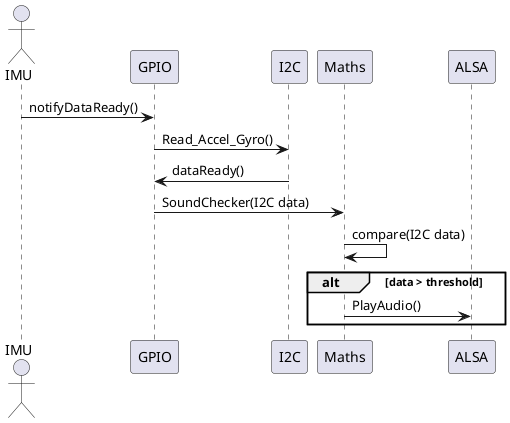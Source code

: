 @startuml
actor IMU
participant GPIO
participant I2C
participant Maths
participant ALSA

IMU -> GPIO : notifyDataReady()
GPIO -> I2C : Read_Accel_Gyro()
I2C -> GPIO : dataReady()
GPIO -> Maths : SoundChecker(I2C data)
Maths -> Maths : compare(I2C data)
alt data > threshold
    Maths -> ALSA : PlayAudio()
end
@enduml
